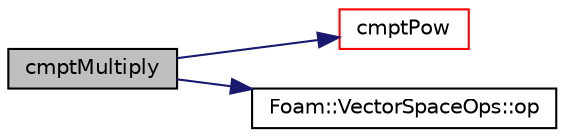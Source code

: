 digraph "cmptMultiply"
{
  bgcolor="transparent";
  edge [fontname="Helvetica",fontsize="10",labelfontname="Helvetica",labelfontsize="10"];
  node [fontname="Helvetica",fontsize="10",shape=record];
  rankdir="LR";
  Node1 [label="cmptMultiply",height=0.2,width=0.4,color="black", fillcolor="grey75", style="filled", fontcolor="black"];
  Node1 -> Node2 [color="midnightblue",fontsize="10",style="solid",fontname="Helvetica"];
  Node2 [label="cmptPow",height=0.2,width=0.4,color="red",URL="$a10909.html#abf8815df2f9a287dd35dc77a48cebdb1"];
  Node1 -> Node3 [color="midnightblue",fontsize="10",style="solid",fontname="Helvetica"];
  Node3 [label="Foam::VectorSpaceOps::op",height=0.2,width=0.4,color="black",URL="$a02906.html#aef2a46a017ad4534c0bc7f167f9d3ed4"];
}
